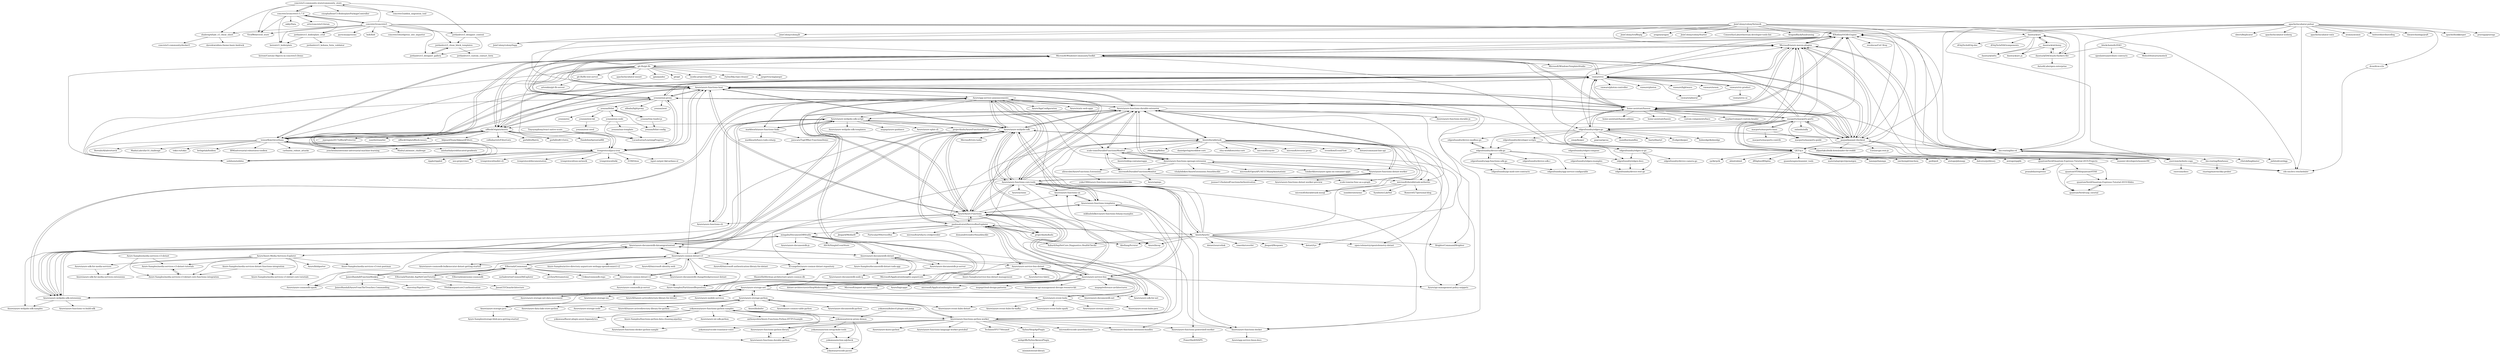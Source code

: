 digraph G {
"concrete5-community-store/community_store" -> "VividWeb/vivid_store"
"concrete5-community-store/community_store" -> "shahroq/whale_c5_cheat_sheet"
"concrete5-community-store/community_store" -> "jordanlev/c5_designer_content"
"concrete5-community-store/community_store" -> "cryophallion/C5-BoilerplatePackageController"
"concrete5-community-store/community_store" -> "concrete5/concrete5-5.7.0"
"concrete5-community-store/community_store" -> "concrete5/addon_migration_tool"
"Microsoft/WindowsCommunityToolkit" -> "vmware/vic"
"Microsoft/WindowsCommunityToolkit" -> "Azure/azure-functions-host"
"Microsoft/WindowsCommunityToolkit" -> "youzan/zan-proxy"
"Microsoft/WindowsCommunityToolkit" -> "uBlockOrigin/uAssets"
"Microsoft/WindowsCommunityToolkit" -> "Microsoft/azure-maven-plugins"
"Microsoft/WindowsCommunityToolkit" -> "home-assistant/hassos"
"Microsoft/WindowsCommunityToolkit" -> "KRodinn/OGSR-Engine"
"Microsoft/WindowsCommunityToolkit" -> "paypal/paypal-checkout"
"Microsoft/WindowsCommunityToolkit" -> "tensorflow/cleverhans"
"Microsoft/WindowsCommunityToolkit" -> "tronprotocol/java-tron"
"Microsoft/WindowsCommunityToolkit" -> "solidusio/solidus" ["e"=1]
"Microsoft/WindowsCommunityToolkit" -> "QEF/q-e"
"Microsoft/WindowsCommunityToolkit" -> "git-lfs/git-lfs"
"Microsoft/WindowsCommunityToolkit" -> "edgexfoundry/edgex-go"
"Microsoft/WindowsCommunityToolkit" -> "Microsoft/WindowsTemplateStudio" ["e"=1]
"tensorflow/cleverhans" -> "bethgelab/foolbox" ["e"=1]
"tensorflow/cleverhans" -> "IBM/adversarial-robustness-toolbox" ["e"=1]
"tensorflow/cleverhans" -> "carlini/nn_robust_attacks" ["e"=1]
"tensorflow/cleverhans" -> "uBlockOrigin/uAssets"
"tensorflow/cleverhans" -> "yenchenlin/awesome-adversarial-machine-learning" ["e"=1]
"tensorflow/cleverhans" -> "Azure/azure-functions-host"
"tensorflow/cleverhans" -> "tronprotocol/java-tron"
"tensorflow/cleverhans" -> "Microsoft/WindowsCommunityToolkit"
"tensorflow/cleverhans" -> "MadryLab/mnist_challenge" ["e"=1]
"tensorflow/cleverhans" -> "anishathalye/obfuscated-gradients" ["e"=1]
"tensorflow/cleverhans" -> "BorealisAI/advertorch" ["e"=1]
"tensorflow/cleverhans" -> "vmware/vic"
"tensorflow/cleverhans" -> "solidusio/solidus" ["e"=1]
"tensorflow/cleverhans" -> "MadryLab/cifar10_challenge" ["e"=1]
"tensorflow/cleverhans" -> "tokio-rs/tokio" ["e"=1]
"Azure/durabletask" -> "Azure/azure-functions-durable-extension"
"Azure/durabletask" -> "microsoft/durabletask-mssql"
"Azure/durabletask" -> "Azure/azure-webjobs-sdk"
"Azure/durabletask" -> "danielgerlag/workflow-core" ["e"=1]
"Azure/durabletask" -> "microsoft/durabletask-netherite"
"Azure/durabletask" -> "elsa-workflows/elsa-core" ["e"=1]
"Azure/durabletask" -> "BrighterCommand/Brighter" ["e"=1]
"Azure/durabletask" -> "microsoft/coyote" ["e"=1]
"Azure/durabletask" -> "microsoft/reverse-proxy" ["e"=1]
"Azure/durabletask" -> "eventflow/EventFlow" ["e"=1]
"Azure/durabletask" -> "dotnet/command-line-api" ["e"=1]
"Azure/durabletask" -> "scale-tone/DurableFunctionsMonitor"
"Azure/durabletask" -> "dotnet/tye" ["e"=1]
"Azure/durabletask" -> "open-telemetry/opentelemetry-dotnet" ["e"=1]
"Azure/durabletask" -> "rebus-org/Rebus" ["e"=1]
"paolosalvatori/ServiceBusExplorer" -> "Azure/azure-service-bus"
"paolosalvatori/ServiceBusExplorer" -> "Azure/azure-service-bus-dotnet"
"paolosalvatori/ServiceBusExplorer" -> "Azure/azure-sdk-for-net" ["e"=1]
"paolosalvatori/ServiceBusExplorer" -> "Azure/azure-webjobs-sdk"
"paolosalvatori/ServiceBusExplorer" -> "Azure/Azure-Functions"
"paolosalvatori/ServiceBusExplorer" -> "Azure/Azurite"
"paolosalvatori/ServiceBusExplorer" -> "projectkudu/kudu" ["e"=1]
"paolosalvatori/ServiceBusExplorer" -> "domaindrivendev/Swashbuckle" ["e"=1]
"paolosalvatori/ServiceBusExplorer" -> "jbogard/MediatR" ["e"=1]
"paolosalvatori/ServiceBusExplorer" -> "Xabaril/AspNetCore.Diagnostics.HealthChecks" ["e"=1]
"paolosalvatori/ServiceBusExplorer" -> "khellang/Scrutor" ["e"=1]
"paolosalvatori/ServiceBusExplorer" -> "Particular/NServiceBus" ["e"=1]
"paolosalvatori/ServiceBusExplorer" -> "mingaliu/DocumentDBStudio"
"paolosalvatori/ServiceBusExplorer" -> "Azure/durabletask"
"paolosalvatori/ServiceBusExplorer" -> "microsoft/artifacts-credprovider" ["e"=1]
"git-lfs/git-lfs" -> "Microsoft/WindowsCommunityToolkit"
"git-lfs/git-lfs" -> "vmware/vic"
"git-lfs/git-lfs" -> "Azure/azure-functions-host"
"git-lfs/git-lfs" -> "uBlockOrigin/uAssets"
"git-lfs/git-lfs" -> "youzan/zan-proxy"
"git-lfs/git-lfs" -> "tronprotocol/java-tron"
"git-lfs/git-lfs" -> "modin-project/modin" ["e"=1]
"git-lfs/git-lfs" -> "git-lfs/lfs-test-server"
"git-lfs/git-lfs" -> "tensorflow/cleverhans"
"git-lfs/git-lfs" -> "rtyley/bfg-repo-cleaner" ["e"=1]
"git-lfs/git-lfs" -> "jaegertracing/jaeger" ["e"=1]
"git-lfs/git-lfs" -> "solidusio/solidus" ["e"=1]
"git-lfs/git-lfs" -> "apache/incubator-mxnet" ["e"=1]
"git-lfs/git-lfs" -> "jgm/pandoc" ["e"=1]
"git-lfs/git-lfs" -> "git/git" ["e"=1]
"edgexfoundry/edgex-compose" -> "edgexfoundry/edgex-examples"
"edgexfoundry/edgex-go" -> "edgexfoundry/device-sdk-go"
"edgexfoundry/edgex-go" -> "mainflux/mainflux" ["e"=1]
"edgexfoundry/edgex-go" -> "edgexfoundry/developer-scripts"
"edgexfoundry/edgex-go" -> "Microsoft/azure-maven-plugins"
"edgexfoundry/edgex-go" -> "KRodinn/OGSR-Engine"
"edgexfoundry/edgex-go" -> "baetyl/baetyl" ["e"=1]
"edgexfoundry/edgex-go" -> "lf-edge/ekuiper" ["e"=1]
"edgexfoundry/edgex-go" -> "kubeedge/kubeedge" ["e"=1]
"edgexfoundry/edgex-go" -> "edgexfoundry/edgex-ui-go"
"edgexfoundry/edgex-go" -> "home-assistant/hassos"
"edgexfoundry/edgex-go" -> "emqx/kuiper" ["e"=1]
"edgexfoundry/edgex-go" -> "gopcua/opcua" ["e"=1]
"edgexfoundry/edgex-go" -> "edgexfoundry/device-modbus-go"
"edgexfoundry/edgex-go" -> "vmware/vic"
"edgexfoundry/edgex-go" -> "paypal/paypal-checkout"
"yokawasa/azure-functions-python-samples" -> "Azure/azure-functions-python-worker"
"yokawasa/azure-functions-python-samples" -> "Azure/azure-functions-python-library"
"yokawasa/azure-functions-python-samples" -> "anthonyeden/Azure-Functions-Python-HTTP-Example"
"yokawasa/azure-functions-python-samples" -> "yokawasa/fluent-plugin-azure-loganalytics"
"yokawasa/azure-functions-python-samples" -> "Azure/azure-functions-durable-python"
"yokawasa/azure-functions-python-samples" -> "Azure-Samples/functions-python-data-cleaning-pipeline"
"yokawasa/azure-functions-python-samples" -> "Azure/azure-functions-docker-python-sample"
"yokawasa/azure-functions-python-samples" -> "yokawasa/envoy-proxy-demos"
"yokawasa/azure-functions-python-samples" -> "yokawasa/vscode-translator-voice"
"yokawasa/azure-functions-python-samples" -> "Azure/azure-iot-sdk-python" ["e"=1]
"tronprotocol/java-tron" -> "tronprotocol/wallet-cli" ["e"=1]
"tronprotocol/java-tron" -> "uBlockOrigin/uAssets"
"tronprotocol/java-tron" -> "Azure/azure-functions-host"
"tronprotocol/java-tron" -> "tensorflow/cleverhans"
"tronprotocol/java-tron" -> "Microsoft/WindowsCommunityToolkit"
"tronprotocol/java-tron" -> "vmware/vic"
"tronprotocol/java-tron" -> "solidusio/solidus" ["e"=1]
"tronprotocol/java-tron" -> "tronprotocol/documentation" ["e"=1]
"tronprotocol/java-tron" -> "tronprotocol/sun-network" ["e"=1]
"tronprotocol/java-tron" -> "youzan/zan-proxy"
"tronprotocol/java-tron" -> "tronprotocol/wiki" ["e"=1]
"tronprotocol/java-tron" -> "EOSIO/eos" ["e"=1]
"tronprotocol/java-tron" -> "input-output-hk/cardano-sl" ["e"=1]
"tronprotocol/java-tron" -> "ripple/rippled" ["e"=1]
"tronprotocol/java-tron" -> "neo-project/neo" ["e"=1]
"uBlockOrigin/uAssets" -> "Azure/azure-functions-host"
"uBlockOrigin/uAssets" -> "Microsoft/WindowsCommunityToolkit"
"uBlockOrigin/uAssets" -> "easylist/easylist" ["e"=1]
"uBlockOrigin/uAssets" -> "uBlockOrigin/uBlock-issues" ["e"=1]
"uBlockOrigin/uAssets" -> "vmware/vic"
"uBlockOrigin/uAssets" -> "tronprotocol/java-tron"
"uBlockOrigin/uAssets" -> "tensorflow/cleverhans"
"uBlockOrigin/uAssets" -> "AdguardTeam/AdguardFilters" ["e"=1]
"uBlockOrigin/uAssets" -> "youzan/zan-proxy"
"uBlockOrigin/uAssets" -> "solidusio/solidus" ["e"=1]
"uBlockOrigin/uAssets" -> "collinbarrett/FilterLists" ["e"=1]
"uBlockOrigin/uAssets" -> "gorhill/uMatrix" ["e"=1]
"uBlockOrigin/uAssets" -> "gorhill/uBO-Extra" ["e"=1]
"uBlockOrigin/uAssets" -> "DandelionSprout/adfilt" ["e"=1]
"uBlockOrigin/uAssets" -> "jspenguin2017/uBlockProtector" ["e"=1]
"Microsoft/azure-maven-plugins" -> "KRodinn/OGSR-Engine"
"Microsoft/azure-maven-plugins" -> "paypal/paypal-checkout"
"Microsoft/azure-maven-plugins" -> "home-assistant/hassos"
"Microsoft/azure-maven-plugins" -> "Microsoft/WindowsCommunityToolkit"
"Microsoft/azure-maven-plugins" -> "vmware/vic"
"Microsoft/azure-maven-plugins" -> "bio-routing/bio-rd"
"Microsoft/azure-maven-plugins" -> "QEF/q-e"
"Azure/azure-functions-host" -> "Microsoft/WindowsCommunityToolkit"
"Azure/azure-functions-host" -> "uBlockOrigin/uAssets"
"Azure/azure-functions-host" -> "vmware/vic"
"Azure/azure-functions-host" -> "tronprotocol/java-tron"
"Azure/azure-functions-host" -> "tensorflow/cleverhans"
"Azure/azure-functions-host" -> "youzan/zan-proxy"
"Azure/azure-functions-host" -> "solidusio/solidus" ["e"=1]
"Azure/azure-functions-host" -> "Azure/azure-webjobs-sdk"
"Azure/azure-functions-host" -> "Azure/Azure-Functions"
"Azure/azure-functions-host" -> "Azure/azure-functions-core-tools"
"Azure/azure-functions-host" -> "Azure/azure-functions-durable-extension"
"Azure/azure-functions-host" -> "Microsoft/azure-maven-plugins"
"Azure/azure-functions-host" -> "home-assistant/hassos"
"Azure/azure-functions-host" -> "Azure/app-service-announcements"
"Azure/azure-functions-host" -> "KRodinn/OGSR-Engine"
"KRodinn/OGSR-Engine" -> "Microsoft/azure-maven-plugins"
"KRodinn/OGSR-Engine" -> "revolucas/CoC-Xray" ["e"=1]
"KRodinn/OGSR-Engine" -> "home-assistant/hassos"
"QEF/q-e" -> "wannier-developers/wannier90" ["e"=1]
"QEF/q-e" -> "cp2k/cp2k" ["e"=1]
"QEF/q-e" -> "abinit/abinit" ["e"=1]
"QEF/q-e" -> "dftbplus/dftbplus" ["e"=1]
"QEF/q-e" -> "KRodinn/OGSR-Engine"
"QEF/q-e" -> "quanshengwu/wannier_tools" ["e"=1]
"QEF/q-e" -> "Microsoft/azure-maven-plugins"
"QEF/q-e" -> "materialsproject/pymatgen" ["e"=1]
"QEF/q-e" -> "quantumNerd/Quantum-Espresso-Tutorial-2019-Projects"
"QEF/q-e" -> "lammps/lammps" ["e"=1]
"QEF/q-e" -> "nwchemgit/nwchem" ["e"=1]
"QEF/q-e" -> "psi4/psi4" ["e"=1]
"QEF/q-e" -> "atztogo/phonopy" ["e"=1]
"QEF/q-e" -> "dalcorso/pslibrary"
"QEF/q-e" -> "atztogo/spglib" ["e"=1]
"home-assistant/hassos" -> "KRodinn/OGSR-Engine"
"home-assistant/hassos" -> "home-assistant/hassio" ["e"=1]
"home-assistant/hassos" -> "Microsoft/azure-maven-plugins"
"home-assistant/hassos" -> "Microsoft/WindowsCommunityToolkit"
"home-assistant/hassos" -> "vmware/vic"
"home-assistant/hassos" -> "paypal/paypal-checkout"
"home-assistant/hassos" -> "youzan/zan-proxy"
"home-assistant/hassos" -> "QEF/q-e"
"home-assistant/hassos" -> "custom-components/hacs" ["e"=1]
"home-assistant/hassos" -> "maykar/compact-custom-header" ["e"=1]
"home-assistant/hassos" -> "edgexfoundry/edgex-go"
"home-assistant/hassos" -> "bio-routing/bio-rd"
"home-assistant/hassos" -> "Azure/azure-functions-host"
"home-assistant/hassos" -> "home-assistant/hassio-addons" ["e"=1]
"home-assistant/hassos" -> "macports/macports-ports"
"macports/macports-ports" -> "macports/macports-base"
"macports/macports-ports" -> "macports/macports-guide"
"macports/macports-ports" -> "Microsoft/azure-maven-plugins"
"macports/macports-ports" -> "KRodinn/OGSR-Engine"
"macports/macports-ports" -> "paypal/paypal-checkout"
"macports/macports-ports" -> "home-assistant/hassos"
"macports/macports-ports" -> "QEF/q-e"
"macports/macports-ports" -> "vmware/vic"
"macports/macports-ports" -> "Microsoft/WindowsCommunityToolkit"
"macports/macports-ports" -> "bio-routing/bio-rd"
"macports/macports-ports" -> "youzan/zan-proxy"
"macports/macports-ports" -> "edgexfoundry/edgex-go"
"macports/macports-ports" -> "aliparlakci/bulk-downloader-for-reddit" ["e"=1]
"macports/macports-ports" -> "uBlockOrigin/uAssets"
"macports/macports-ports" -> "zalando/zally" ["e"=1]
"paypal/paypal-checkout" -> "Microsoft/azure-maven-plugins"
"paypal/paypal-checkout" -> "KRodinn/OGSR-Engine"
"paypal/paypal-checkout" -> "home-assistant/hassos"
"paypal/paypal-checkout" -> "Microsoft/WindowsCommunityToolkit"
"paypal/paypal-checkout" -> "vmware/vic"
"paypal/paypal-checkout" -> "QEF/q-e"
"paypal/paypal-checkout" -> "youzan/zan-proxy"
"paypal/paypal-checkout" -> "exercism/website-copy"
"paypal/paypal-checkout" -> "bio-routing/bio-rd"
"paypal/paypal-checkout" -> "macports/macports-ports"
"paypal/paypal-checkout" -> "cds-snc/ircc-rescheduler"
"paypal/paypal-checkout" -> "edgexfoundry/edgex-go"
"paypal/paypal-checkout" -> "Azure/azure-functions-host"
"paypal/paypal-checkout" -> "aliparlakci/bulk-downloader-for-reddit" ["e"=1]
"paypal/paypal-checkout" -> "Esri/arcgis-rest-js" ["e"=1]
"vmware/vic" -> "Microsoft/WindowsCommunityToolkit"
"vmware/vic" -> "youzan/zan-proxy"
"vmware/vic" -> "KRodinn/OGSR-Engine"
"vmware/vic" -> "vmware/vic-product"
"vmware/vic" -> "Microsoft/azure-maven-plugins"
"vmware/vic" -> "Azure/azure-functions-host"
"vmware/vic" -> "vmware/admiral" ["e"=1]
"vmware/vic" -> "vmware/photon-controller" ["e"=1]
"vmware/vic" -> "home-assistant/hassos"
"vmware/vic" -> "uBlockOrigin/uAssets"
"vmware/vic" -> "vmware/photon" ["e"=1]
"vmware/vic" -> "vmware/lightwave" ["e"=1]
"vmware/vic" -> "paypal/paypal-checkout"
"vmware/vic" -> "solidusio/solidus" ["e"=1]
"vmware/vic" -> "vmware/xenon" ["e"=1]
"youzan/zan-proxy" -> "Microsoft/WindowsCommunityToolkit"
"youzan/zan-proxy" -> "vmware/vic"
"youzan/zan-proxy" -> "Azure/azure-functions-host"
"youzan/zan-proxy" -> "uBlockOrigin/uAssets"
"youzan/zan-proxy" -> "Microsoft/azure-maven-plugins"
"youzan/zan-proxy" -> "home-assistant/hassos"
"youzan/zan-proxy" -> "KRodinn/OGSR-Engine"
"youzan/zan-proxy" -> "youzan/zent" ["e"=1]
"youzan/zan-proxy" -> "paypal/paypal-checkout"
"youzan/zan-proxy" -> "tensorflow/cleverhans"
"youzan/zan-proxy" -> "tronprotocol/java-tron"
"youzan/zan-proxy" -> "youzan/felint"
"youzan/zan-proxy" -> "solidusio/solidus" ["e"=1]
"youzan/zan-proxy" -> "alibaba/lightproxy" ["e"=1]
"youzan/zan-proxy" -> "QEF/q-e"
"macports/macports-base" -> "macports/macports-ports"
"macports/macports-base" -> "macports/macports-guide"
"macports/macports-base" -> "macports/macports-contrib"
"Azure/azure-functions-durable-extension" -> "Azure/durabletask"
"Azure/azure-functions-durable-extension" -> "scale-tone/DurableFunctionsMonitor"
"Azure/azure-functions-durable-extension" -> "Azure/Azure-Functions"
"Azure/azure-functions-durable-extension" -> "Azure/azure-webjobs-sdk-extensions"
"Azure/azure-functions-durable-extension" -> "Azure/azure-webjobs-sdk"
"Azure/azure-functions-durable-extension" -> "Azure/azure-functions-host"
"Azure/azure-functions-durable-extension" -> "Azure/azure-functions-core-tools"
"Azure/azure-functions-durable-extension" -> "Azure/azure-cosmos-dotnet-v3"
"Azure/azure-functions-durable-extension" -> "microsoft/durabletask-netherite"
"Azure/azure-functions-durable-extension" -> "Azure/azure-functions-docker"
"Azure/azure-functions-durable-extension" -> "Azure/azure-functions-openapi-extension"
"Azure/azure-functions-durable-extension" -> "Azure/app-service-announcements"
"Azure/azure-functions-durable-extension" -> "Azure/azure-functions-durable-js"
"Azure/azure-functions-durable-extension" -> "Azure/azure-functions-dotnet-worker"
"Azure/azure-functions-durable-extension" -> "Azure/azure-webjobs-sdk-script"
"microsoft/DurableFunctionsMonitor" -> "scale-tone/DurableFunctionsMonitor"
"microsoft/DurableFunctionsMonitor" -> "scale-tone/az-func-as-a-graph"
"microsoft/DurableFunctionsMonitor" -> "microsoft/durabletask-netherite"
"microsoft/DurableFunctionsMonitor" -> "Azure/apiops" ["e"=1]
"Azure/azure-service-bus" -> "Azure/azure-service-bus-dotnet"
"Azure/azure-service-bus" -> "paolosalvatori/ServiceBusExplorer"
"Azure/azure-service-bus" -> "Azure/azure-event-hubs"
"Azure/azure-service-bus" -> "Azure/azure-webjobs-sdk"
"Azure/azure-service-bus" -> "mspnp/cloud-design-patterns" ["e"=1]
"Azure/azure-service-bus" -> "Azure/azure-api-management-devops-resource-kit" ["e"=1]
"Azure/azure-service-bus" -> "Azure/api-management-policy-snippets" ["e"=1]
"Azure/azure-service-bus" -> "Azure/azure-sdk-for-net" ["e"=1]
"Azure/azure-service-bus" -> "Azure/azure-storage-net"
"Azure/azure-service-bus" -> "mspnp/reference-architectures" ["e"=1]
"Azure/azure-service-bus" -> "dotnet-architecture/eShopModernizing" ["e"=1]
"Azure/azure-service-bus" -> "Microsoft/aspnet-api-versioning" ["e"=1]
"Azure/azure-service-bus" -> "Azure/logicapps" ["e"=1]
"Azure/azure-service-bus" -> "Azure/Azure-Functions"
"Azure/azure-service-bus" -> "microsoft/ApplicationInsights-dotnet" ["e"=1]
"Azure/azure-cosmos-dotnet-v3" -> "Azure/azure-cosmos-dotnet-v2"
"Azure/azure-cosmos-dotnet-v3" -> "Azure/azure-functions-durable-extension"
"Azure/azure-cosmos-dotnet-v3" -> "Azure/azure-documentdb-datamigrationtool"
"Azure/azure-cosmos-dotnet-v3" -> "IEvangelist/azure-cosmos-dotnet-repository"
"Azure/azure-cosmos-dotnet-v3" -> "Elfocrash/Cosmonaut"
"Azure/azure-cosmos-dotnet-v3" -> "Azure/azure-cosmosdb-bulkexecutor-dotnet-getting-started"
"Azure/azure-cosmos-dotnet-v3" -> "AzureAD/microsoft-authentication-library-for-dotnet" ["e"=1]
"Azure/azure-cosmos-dotnet-v3" -> "Azure-Samples/active-directory-aspnetcore-webapp-openidconnect-v2" ["e"=1]
"Azure/azure-cosmos-dotnet-v3" -> "Azure/azure-sdk-for-net" ["e"=1]
"Azure/azure-cosmos-dotnet-v3" -> "AzureAD/microsoft-identity-web" ["e"=1]
"Azure/azure-cosmos-dotnet-v3" -> "Azure/azure-functions-host"
"Azure/azure-cosmos-dotnet-v3" -> "Azure-Samples/PartitionedRepository"
"Azure/azure-cosmos-dotnet-v3" -> "Azure/Azure-Functions"
"Azure/azure-cosmos-dotnet-v3" -> "Azure/azure-cosmosdb-spark" ["e"=1]
"Azure/azure-cosmos-dotnet-v3" -> "Azure/azure-documentdb-changefeedprocessor-dotnet"
"Azure/azure-functions-python-worker" -> "Azure/azure-functions-python-library"
"Azure/azure-functions-python-worker" -> "Azure/azure-functions-durable-python"
"Azure/azure-functions-python-worker" -> "yokawasa/azure-functions-python-samples"
"Azure/azure-functions-python-worker" -> "Azure/azure-functions-powershell-worker"
"Azure/azure-functions-python-worker" -> "Azure/azure-functions-docker"
"Azure/azure-functions-python-worker" -> "TechnionYP5779/team4" ["e"=1]
"Azure/azure-functions-python-worker" -> "Azure/azure-functions-docker-python-sample"
"Azure/azure-functions-python-worker" -> "microsoft/vscode-azurefunctions"
"Azure/azure-functions-python-worker" -> "Azure/azure-kusto-python" ["e"=1]
"Azure/azure-functions-python-worker" -> "Azure/azure-storage-python"
"Azure/azure-functions-python-worker" -> "Azure/Azure-Functions"
"Azure/azure-functions-python-worker" -> "Azure/azure-functions-language-worker-protobuf"
"Azure/azure-functions-python-worker" -> "Azure/azure-functions-templates"
"Azure/azure-functions-python-worker" -> "Azure/azure-functions-extension-bundles"
"Azure/azure-functions-python-worker" -> "Sylius/ShopApiPlugin"
"daostack/arc" -> "daostack/alchemy"
"daostack/arc" -> "daostack/arc.js"
"daostack/arc" -> "daostack/infra"
"daostack/arc" -> "daostack/DAOstack-Hackers-Kit"
"daostack/arc" -> "dOrgTech/dOrg-doc"
"daostack/arc" -> "dOrgTech/DAOcomponents"
"Elfocrash/Cosmonaut" -> "JamesRandall/FunctionMonkey"
"Elfocrash/Cosmonaut" -> "Elfocrash/awesome-cosmosdb"
"Elfocrash/Cosmonaut" -> "sachabruttin/CosmosDbExplorer"
"Elfocrash/Cosmonaut" -> "Azure/azure-cosmos-dotnet-v2"
"Elfocrash/Cosmonaut" -> "yevhen/Streamstone" ["e"=1]
"Elfocrash/Cosmonaut" -> "Azure/azure-cosmos-dotnet-v3"
"Elfocrash/Cosmonaut" -> "Elfocrash/Youtube.AspNetCoreTutorial"
"Elfocrash/Cosmonaut" -> "Crokus/cosmosdb-repo"
"Elfocrash/Cosmonaut" -> "Azure/azure-documentdb-changefeedprocessor-dotnet"
"Azure/Azure-Functions" -> "Azure/azure-functions-durable-extension"
"Azure/Azure-Functions" -> "Azure/azure-functions-host"
"Azure/Azure-Functions" -> "Azure/azure-functions-core-tools"
"Azure/Azure-Functions" -> "Azure/azure-webjobs-sdk-script"
"Azure/Azure-Functions" -> "Azure/azure-webjobs-sdk"
"Azure/Azure-Functions" -> "Azure/azure-functions-templates"
"Azure/Azure-Functions" -> "Azure/azure-functions-cli"
"Azure/Azure-Functions" -> "Azure/app-service-announcements"
"Azure/Azure-Functions" -> "paolosalvatori/ServiceBusExplorer"
"Azure/Azure-Functions" -> "Azure/azure-functions-docker"
"Azure/Azure-Functions" -> "Azure/azure-functions-python-worker"
"Azure/Azure-Functions" -> "Azure/azure-webjobs-sdk-extensions"
"Azure/Azure-Functions" -> "Azure/bicep" ["e"=1]
"Azure/Azure-Functions" -> "projectkudu/kudu" ["e"=1]
"Azure/Azure-Functions" -> "Azure/azure-functions-ux"
"blockchainsllc/DAO" -> "daostack/DAOstack-Hackers-Kit"
"blockchainsllc/DAO" -> "openlawteam/tribute-contracts" ["e"=1]
"blockchainsllc/DAO" -> "MolochVentures/moloch" ["e"=1]
"youzan/tiny-loader.js" -> "youzan/felint"
"youzan/tiny-loader.js" -> "youzan/felint-config"
"Azure/Azurite" -> "paolosalvatori/ServiceBusExplorer"
"Azure/Azurite" -> "Azure/bicep" ["e"=1]
"Azure/Azurite" -> "Azure/azure-functions-core-tools"
"Azure/Azurite" -> "jbogard/Respawn" ["e"=1]
"Azure/Azurite" -> "Azure/durabletask"
"Azure/Azurite" -> "Azure/azure-functions-durable-extension"
"Azure/Azurite" -> "dotnet/sourcelink" ["e"=1]
"Azure/Azurite" -> "dotnet/tye" ["e"=1]
"Azure/Azurite" -> "Xabaril/AspNetCore.Diagnostics.HealthChecks" ["e"=1]
"Azure/Azurite" -> "tonerdo/coverlet" ["e"=1]
"Azure/Azurite" -> "BrighterCommand/Brighter" ["e"=1]
"Azure/Azurite" -> "khellang/Scrutor" ["e"=1]
"Azure/Azurite" -> "open-telemetry/opentelemetry-dotnet" ["e"=1]
"Azure/Azurite" -> "Azure/azure-functions-host"
"Azure/Azurite" -> "Azure/azure-webjobs-sdk"
"JoinColony/colonyNetwork" -> "JoinColony/colonyJS"
"JoinColony/colonyNetwork" -> "JoinColony/colonyDapp"
"JoinColony/colonyNetwork" -> "KRodinn/OGSR-Engine"
"JoinColony/colonyNetwork" -> "JoinColony/trufflepig"
"JoinColony/colonyNetwork" -> "bio-routing/bio-rd"
"JoinColony/colonyNetwork" -> "Microsoft/azure-maven-plugins"
"JoinColony/colonyNetwork" -> "exercism/website-copy"
"JoinColony/colonyNetwork" -> "daostack/arc"
"JoinColony/colonyNetwork" -> "aragon/aragon" ["e"=1]
"JoinColony/colonyNetwork" -> "cds-snc/ircc-rescheduler"
"JoinColony/colonyNetwork" -> "JoinColony/colonyStarter"
"JoinColony/colonyNetwork" -> "ConsenSysLabs/ethereum-developer-tools-list" ["e"=1]
"JoinColony/colonyNetwork" -> "AragonBlack/fundraising"
"edgexfoundry/edgex-ui-go" -> "edgexfoundry/edgex-docs"
"edgexfoundry/edgex-ui-go" -> "edgexfoundry/device-rest-go"
"edgexfoundry/edgex-ui-go" -> "edgexfoundry/device-camera-go"
"apache/incubator-pulsar" -> "apache/bookkeeper" ["e"=1]
"apache/incubator-pulsar" -> "pravega/pravega" ["e"=1]
"apache/incubator-pulsar" -> "dcos/dcos-e2e"
"apache/incubator-pulsar" -> "cds-snc/ircc-rescheduler"
"apache/incubator-pulsar" -> "uber/uReplicator" ["e"=1]
"apache/incubator-pulsar" -> "exercism/website-copy"
"apache/incubator-pulsar" -> "apache/incubator-iceberg" ["e"=1]
"apache/incubator-pulsar" -> "Microsoft/azure-maven-plugins"
"apache/incubator-pulsar" -> "KRodinn/OGSR-Engine"
"apache/incubator-pulsar" -> "bio-routing/bio-rd"
"apache/incubator-pulsar" -> "apache/incubator-ratis" ["e"=1]
"apache/incubator-pulsar" -> "atomix/atomix" ["e"=1]
"apache/incubator-pulsar" -> "twitter/distributedlog" ["e"=1]
"apache/incubator-pulsar" -> "paypal/paypal-checkout"
"apache/incubator-pulsar" -> "datatechnology/jraft" ["e"=1]
"concrete5/concrete5" -> "concrete5/concrete5-5.7.0"
"concrete5/concrete5" -> "concrete5-community-store/community_store"
"concrete5/concrete5" -> "shahroq/whale_c5_cheat_sheet"
"concrete5/concrete5" -> "jordanlev/c5_designer_content"
"concrete5/concrete5" -> "jordanlev/c5_clean_block_templates"
"concrete5/concrete5" -> "VividWeb/vivid_store"
"concrete5/concrete5" -> "pyrocms/pyrocms" ["e"=1]
"concrete5/concrete5" -> "bio-routing/bio-rd"
"concrete5/concrete5" -> "KRodinn/OGSR-Engine"
"concrete5/concrete5" -> "bolt/bolt" ["e"=1]
"concrete5/concrete5" -> "paypal/paypal-checkout"
"concrete5/concrete5" -> "concrete5/wordpress_site_importer"
"concrete5/concrete5" -> "jordanlev/c5_designer_gallery"
"concrete5/concrete5" -> "herent/c5_boilerplate"
"concrete5/concrete5" -> "jordanlev/c5_boilerplate_crud"
"exercism/website-copy" -> "Microsoft/azure-maven-plugins"
"exercism/website-copy" -> "bio-routing/bio-rd"
"exercism/website-copy" -> "cds-snc/ircc-rescheduler"
"exercism/website-copy" -> "KRodinn/OGSR-Engine"
"exercism/website-copy" -> "exercism/docs" ["e"=1]
"jordanlev/c5_clean_block_templates" -> "jordanlev/c5_designer_gallery"
"jordanlev/c5_clean_block_templates" -> "jordanlev/c5_custom_contact_form"
"markheath/azure-functions-links" -> "joescars/TugOfWar-FunctionsDemo"
"markheath/azure-functions-links" -> "Azure/azure-webjobs-sdk-script"
"markheath/azure-functions-links" -> "markheath/funcs-todo-csharp"
"edgexfoundry/developer-scripts" -> "edgexfoundry/edgex-docs"
"edgexfoundry/developer-scripts" -> "edgexfoundry/edgex-ui-go"
"edgexfoundry/developer-scripts" -> "edgexfoundry/device-sdk-go"
"edgexfoundry/device-modbus-go" -> "edgexfoundry/device-sdk-go"
"concrete5/concrete5-5.7.0" -> "concrete5-community-store/community_store"
"concrete5/concrete5-5.7.0" -> "mkly/Data"
"concrete5/concrete5-5.7.0" -> "herent/c5_boilerplate"
"concrete5/concrete5-5.7.0" -> "VividWeb/vivid_store"
"concrete5/concrete5-5.7.0" -> "jordanlev/c5_boilerplate_crud"
"concrete5/concrete5-5.7.0" -> "ortic/concrete5-forum"
"concrete5/concrete5-5.7.0" -> "concrete5/concrete5"
"youzan/felint" -> "youzan/felint-config"
"youzan/felint" -> "youzan/tiny-loader.js"
"youzan/felint" -> "youzan/zui"
"youzan/felint" -> "youzan/zent-kit"
"youzan/felint" -> "youzan/zan-node"
"Elfocrash/Youtube.AspNetCoreTutorial" -> "Elfocrash/Cosmonaut"
"Elfocrash/Youtube.AspNetCoreTutorial" -> "T0shik/aspnetcore3-authentication" ["e"=1]
"Elfocrash/Youtube.AspNetCoreTutorial" -> "JasonGT/CleanArchitecture" ["e"=1]
"quantumNerd/Quantum-Espresso-Tutorial-2019-Projects" -> "quantumVITAS/quantumVITAS"
"quantumNerd/Quantum-Espresso-Tutorial-2019-Projects" -> "quantumNerd/Quantum-Espresso-Tutorial-2019-Slides"
"quantumNerd/Quantum-Espresso-Tutorial-2019-Projects" -> "quantumNerd/vasp_tutorial"
"quantumNerd/Quantum-Espresso-Tutorial-2019-Projects" -> "pranabdas/espresso"
"ShawnShiSS/clean-architecture-azure-cosmos-db" -> "IEvangelist/azure-cosmos-dotnet-repository"
"ShawnShiSS/clean-architecture-azure-cosmos-db" -> "Azure-Samples/PartitionedRepository"
"Azure/azure-storage-net" -> "Azure/azure-webjobs-sdk"
"Azure/azure-storage-net" -> "Azure/azure-webjobs-sdk-extensions"
"Azure/azure-storage-net" -> "Azure/azure-storage-python"
"Azure/azure-storage-net" -> "Azure/azure-documentdb-net"
"Azure/azure-storage-net" -> "Azure/azure-storage-java"
"Azure/azure-storage-net" -> "Azure/azure-storage-net-data-movement"
"Azure/azure-storage-net" -> "Azure/azure-storage-ios"
"Azure/azure-storage-net" -> "AzureAD/azure-activedirectory-library-for-dotnet" ["e"=1]
"Azure/azure-storage-net" -> "Azure/azure-service-bus-dotnet"
"Azure/azure-storage-net" -> "Azure/azure-event-hubs"
"Azure/azure-storage-net" -> "Azure/azure-sdk-for-net" ["e"=1]
"Azure/azure-storage-net" -> "Azure/azure-documentdb-dotnet"
"Azure/azure-storage-net" -> "Azure/azure-mobile-services" ["e"=1]
"Azure/azure-storage-python" -> "Azure/azure-storage-java"
"Azure/azure-storage-python" -> "Azure/azure-storage-net"
"Azure/azure-storage-python" -> "Azure/blobxfer"
"Azure/azure-storage-python" -> "Azure/azure-cosmos-table-python"
"Azure/azure-storage-python" -> "Azure/azure-functions-python-worker"
"Azure/azure-storage-python" -> "Azure/azure-documentdb-python"
"Azure/azure-storage-python" -> "Azure/azure-data-lake-store-python"
"Azure/azure-storage-python" -> "Azure/azure-storage-node" ["e"=1]
"Azure/azure-storage-python" -> "AzureAD/azure-activedirectory-library-for-python" ["e"=1]
"Azure/azure-storage-python" -> "yokawasa/azure-functions-python-samples"
"Azure/azure-functions-python-library" -> "Azure/azure-functions-durable-python"
"Azure/app-service-announcements" -> "Azure/azure-functions-host"
"Azure/app-service-announcements" -> "Azure/azure-functions-durable-extension"
"Azure/app-service-announcements" -> "Azure/azure-webjobs-sdk"
"Azure/app-service-announcements" -> "Azure/Azure-Functions"
"Azure/app-service-announcements" -> "Azure/azure-webjobs-sdk-extensions"
"Azure/app-service-announcements" -> "markheath/azure-functions-links"
"Azure/app-service-announcements" -> "Azure/azure-functions-core-tools"
"Azure/app-service-announcements" -> "Azure/azure-webjobs-sdk-script"
"Azure/app-service-announcements" -> "scale-tone/DurableFunctionsMonitor"
"Azure/app-service-announcements" -> "Azure/AppConfiguration" ["e"=1]
"Azure/app-service-announcements" -> "Azure/azure-functions-cli"
"Azure/app-service-announcements" -> "Azure/azure-functions-openapi-extension"
"Azure/app-service-announcements" -> "projectkudu/kudu" ["e"=1]
"Azure/app-service-announcements" -> "Azure/azure-functions-templates"
"Azure/app-service-announcements" -> "Azure/static-web-apps" ["e"=1]
"Azure/azure-functions-dotnet-worker" -> "Azure/azure-functions-openapi-extension"
"Azure/azure-functions-dotnet-worker" -> "Azure/azure-functions-dotnet-worker-preview"
"Azure/azure-functions-dotnet-worker" -> "Azure/azure-functions-durable-extension"
"Azure/azure-functions-dotnet-worker" -> "IEvangelist/azure-cosmos-dotnet-repository"
"Azure/azure-functions-dotnet-worker" -> "Azure/azure-functions-core-tools"
"Azure/azure-functions-dotnet-worker" -> "juunas11/IsolatedFunctionsAuthentication"
"scale-tone/DurableFunctionsMonitor" -> "microsoft/DurableFunctionsMonitor"
"scale-tone/DurableFunctionsMonitor" -> "Azure/azure-functions-durable-extension"
"scale-tone/DurableFunctionsMonitor" -> "scale-tone/az-func-as-a-graph"
"scale-tone/DurableFunctionsMonitor" -> "Azure/reddog-containerapps" ["e"=1]
"scale-tone/DurableFunctionsMonitor" -> "Azure/azure-functions-openapi-extension"
"scale-tone/DurableFunctionsMonitor" -> "Azure/api-management-policy-snippets" ["e"=1]
"Azure/azure-storage-java" -> "Azure-Samples/storage-blob-java-getting-started"
"Azure/azure-storage-java" -> "Azure/azure-storage-python"
"shahroq/whale_c5_cheat_sheet" -> "concrete5-community/docker5"
"shahroq/whale_c5_cheat_sheet" -> "davedew/afixia-theme-basic-bedrock"
"edgexfoundry/edgex-examples" -> "edgexfoundry/device-rest-go"
"git-lfs/lfs-test-server" -> "artemkin/git-lfs-server"
"microsoft/durabletask-netherite" -> "numbleroot/nemo" ["e"=1]
"microsoft/durabletask-netherite" -> "SymbioticLab/Sol" ["e"=1]
"microsoft/durabletask-netherite" -> "microsoft/durabletask-mssql"
"microsoft/durabletask-netherite" -> "Romero027/personal-blog" ["e"=1]
"JamesRandall/FunctionMonkey" -> "Elfocrash/Cosmonaut"
"JamesRandall/FunctionMonkey" -> "JamesRandall/AzureFromTheTrenches.Commanding"
"JamesRandall/FunctionMonkey" -> "onovotny/SignService"
"Azure/azure-functions-templates" -> "Azure/azure-functions-ux"
"Azure/azure-functions-templates" -> "Azure/azure-functions-core-tools"
"Azure/azure-functions-templates" -> "Azure/azure-functions-extension-bundles"
"Azure/azure-functions-templates" -> "Azure/Azure-Functions"
"Azure/azure-functions-templates" -> "mikhailshilkov/azure-functions-fsharp-examples"
"Azure/azure-functions-templates" -> "Azure/azure-functions-docker"
"daostack/DAOstack-Hackers-Kit" -> "daostack/alchemy"
"daostack/DAOstack-Hackers-Kit" -> "daostack/arc"
"daostack/DAOstack-Hackers-Kit" -> "AutarkLabs/open-enterprise"
"Azure/azure-functions-powershell-worker" -> "PowerShell/SHiPS" ["e"=1]
"Azure-Samples/media-services-v3-dotnet" -> "Azure-Samples/media-services-v3-dotnet-tutorials"
"Azure-Samples/media-services-v3-dotnet" -> "Azure-Samples/media-services-v3-dotnet-core-functions-integration"
"jordanlev/c5_designer_gallery" -> "jordanlev/c5_clean_block_templates"
"Azure/azure-functions-core-tools" -> "Azure/Azure-Functions"
"Azure/azure-functions-core-tools" -> "Azure/azure-functions-host"
"Azure/azure-functions-core-tools" -> "Azure/azure-functions-durable-extension"
"Azure/azure-functions-core-tools" -> "Azure/azure-webjobs-sdk"
"Azure/azure-functions-core-tools" -> "Azure/azure-functions-templates"
"Azure/azure-functions-core-tools" -> "Azure/azure-functions-docker"
"Azure/azure-functions-core-tools" -> "Azure/azure-functions-dotnet-worker"
"Azure/azure-functions-core-tools" -> "Azure/Azurite"
"Azure/azure-functions-core-tools" -> "Azure/app-service-announcements"
"Azure/azure-functions-core-tools" -> "Azure/azure-functions-powershell-worker"
"Azure/azure-functions-core-tools" -> "Azure/azure-webjobs-sdk-extensions"
"Azure/azure-functions-core-tools" -> "Azure/bicep" ["e"=1]
"Azure/azure-functions-core-tools" -> "Azure/durabletask"
"Azure/azure-functions-core-tools" -> "Azure/azure-functions-ux"
"Azure/azure-functions-core-tools" -> "Azure/actions" ["e"=1]
"aliencube/AzureFunctions.Extensions" -> "yuka1984/azure-functions-extensions-swashbuckle"
"Azure/azure-documentdb-datamigrationtool" -> "mingaliu/DocumentDBStudio"
"Azure/azure-documentdb-datamigrationtool" -> "Azure/azure-webjobs-sdk-extensions"
"Azure/azure-documentdb-datamigrationtool" -> "Azure/Azure-Media-Services-Explorer"
"Azure/azure-documentdb-datamigrationtool" -> "Azure/azure-webjobs-sdk"
"Azure/azure-documentdb-datamigrationtool" -> "Azure/azure-cosmos-dotnet-v3"
"Azure/azure-documentdb-datamigrationtool" -> "Azure/azure-documentdb-dotnet"
"Azure/azure-documentdb-datamigrationtool" -> "Azure/azure-cosmosdb-bulkexecutor-dotnet-getting-started"
"Azure/azure-documentdb-datamigrationtool" -> "Azure/azure-cosmosdb-spark" ["e"=1]
"Azure/azure-storage-net-data-movement" -> "Azure/azure-storage-net"
"quantumNerd/Quantum-Espresso-Tutorial-2019-Slides" -> "quantumNerd/vasp_tutorial"
"Azure/azure-webjobs-sdk" -> "Azure/azure-webjobs-sdk-extensions"
"Azure/azure-webjobs-sdk" -> "Azure/azure-webjobs-sdk-script"
"Azure/azure-webjobs-sdk" -> "Azure/azure-functions-host"
"Azure/azure-webjobs-sdk" -> "Azure/azure-storage-net"
"Azure/azure-webjobs-sdk" -> "Azure/azure-functions-durable-extension"
"Azure/azure-webjobs-sdk" -> "Azure/Azure-Functions"
"Azure/azure-webjobs-sdk" -> "Azure/azure-webjobs-sdk-samples"
"Azure/azure-webjobs-sdk" -> "Azure/azure-functions-core-tools"
"Azure/azure-webjobs-sdk" -> "projectkudu/kudu" ["e"=1]
"Azure/azure-webjobs-sdk" -> "Azure/durabletask"
"Azure/azure-webjobs-sdk" -> "Azure/azure-documentdb-datamigrationtool"
"Azure/azure-webjobs-sdk" -> "Azure/app-service-announcements"
"Azure/azure-webjobs-sdk" -> "paolosalvatori/ServiceBusExplorer"
"Azure/azure-webjobs-sdk" -> "Azure/azure-service-bus"
"Azure/azure-webjobs-sdk" -> "Microsoft/vsts-tasks" ["e"=1]
"daostack/alchemy" -> "daostack/DAOstack-Hackers-Kit"
"daostack/alchemy" -> "daostack/arc"
"daostack/alchemy" -> "daostack/arc.js"
"daostack/alchemy" -> "daostack/infra"
"jordanlev/c5_boilerplate_crud" -> "herent/c5_boilerplate"
"jordanlev/c5_boilerplate_crud" -> "jordanlev/c5_kohana_form_validator"
"Azure/azure-service-bus-dotnet" -> "Azure/azure-service-bus"
"Azure/azure-service-bus-dotnet" -> "Microsoft/ApplicationInsights-aspnetcore" ["e"=1]
"Azure/azure-service-bus-dotnet" -> "Azure/service-fabric" ["e"=1]
"Azure/azure-service-bus-dotnet" -> "Azure/azure-event-hubs-dotnet"
"Azure/azure-service-bus-dotnet" -> "Azure-Samples/service-bus-dotnet-management"
"Azure/azure-service-bus-dotnet" -> "paolosalvatori/ServiceBusExplorer"
"IEvangelist/azure-cosmos-dotnet-repository" -> "ShawnShiSS/clean-architecture-azure-cosmos-db"
"Azure/azure-functions-docker" -> "Azure/app-service-linux-docs"
"Azure/azure-cosmos-dotnet-v2" -> "Azure/azure-cosmos-dotnet-v3"
"Azure/azure-cosmos-dotnet-v2" -> "Azure-Samples/PartitionedRepository"
"Azure/azure-cosmos-dotnet-v2" -> "Azure/azure-cosmosdb-spark" ["e"=1]
"Azure/azure-cosmos-dotnet-v2" -> "Azure/azure-cosmosdb-js-server"
"Azure/azure-webjobs-sdk-extensions" -> "Azure/azure-webjobs-sdk"
"Azure/azure-webjobs-sdk-extensions" -> "Azure/azure-functions-durable-extension"
"Azure/azure-webjobs-sdk-extensions" -> "Azure/azure-webjobs-sdk-samples"
"Azure/azure-webjobs-sdk-extensions" -> "Azure/azure-webjobs-sdk-script"
"Azure/azure-webjobs-sdk-extensions" -> "Azure/azure-documentdb-datamigrationtool"
"Azure/azure-webjobs-sdk-extensions" -> "Azure/azure-storage-net"
"Azure/azure-webjobs-sdk-extensions" -> "Azure/azure-functions-ux"
"Azure/azure-webjobs-sdk-extensions" -> "Azure/azure-functions-vs-build-sdk"
"Azure/azure-webjobs-sdk-extensions" -> "Azure/app-service-announcements"
"Azure/azure-functions-openapi-extension" -> "Azure/azure-functions-dotnet-worker"
"Azure/azure-functions-openapi-extension" -> "scale-tone/DurableFunctionsMonitor"
"Azure/azure-functions-openapi-extension" -> "Azure/api-management-policy-snippets" ["e"=1]
"Azure/azure-functions-openapi-extension" -> "aliencube/AzureFunctions.Extensions"
"Azure/azure-functions-openapi-extension" -> "Azure/azure-functions-durable-extension"
"Azure/azure-functions-openapi-extension" -> "tomkerkhove/azure-apim-on-container-apps" ["e"=1]
"Azure/azure-functions-openapi-extension" -> "vitalybibikov/AzureExtensions.Swashbuckle"
"Azure/azure-functions-openapi-extension" -> "microsoft/OpenAPI.NET.CSharpAnnotations" ["e"=1]
"Azure/azure-functions-openapi-extension" -> "microsoft/DurableFunctionsMonitor"
"JoinColony/colonyJS" -> "JoinColony/colonyDapp"
"Azure/Azure-Media-Services-Explorer" -> "Azure/azure-sdk-for-media-services"
"Azure/Azure-Media-Services-Explorer" -> "Azure-Samples/media-services-dotnet-functions-integration"
"Azure/Azure-Media-Services-Explorer" -> "Azure-Samples/media-services-v3-dotnet-core-functions-integration"
"Azure/Azure-Media-Services-Explorer" -> "Azure-Samples/media-services-v3-rest-postman"
"Azure/Azure-Media-Services-Explorer" -> "Azure-Samples/media-services-v3-dotnet-core-tutorials"
"Azure/Azure-Media-Services-Explorer" -> "Azure/azure-sdk-for-media-services-extensions"
"Azure/Azure-Media-Services-Explorer" -> "Azure-Samples/media-services-v3-dotnet-tutorials"
"Azure/Azure-Media-Services-Explorer" -> "Azure/blobporter"
"Azure/Azure-Media-Services-Explorer" -> "Azure/azure-documentdb-datamigrationtool"
"Azure/azure-functions-durable-python" -> "Azure/azure-functions-python-library"
"mingaliu/DocumentDBStudio" -> "Azure/azure-documentdb-dotnet"
"mingaliu/DocumentDBStudio" -> "Azure/azure-documentdb-datamigrationtool"
"mingaliu/DocumentDBStudio" -> "Azure/azure-documentdb-js" ["e"=1]
"mingaliu/DocumentDBStudio" -> "Azure/azure-documentdb-js-server"
"mingaliu/DocumentDBStudio" -> "Azure/azure-documentdb-net"
"mingaliu/DocumentDBStudio" -> "ASOS/SimpleEventStore"
"Azure/azure-functions-ux" -> "Azure/azure-functions-templates"
"jordanlev/c5_designer_content" -> "jordanlev/c5_clean_block_templates"
"jordanlev/c5_designer_content" -> "jordanlev/c5_designer_gallery"
"Azure-Samples/media-services-v3-dotnet-core-functions-integration" -> "Azure-Samples/media-services-v3-dotnet-tutorials"
"dcos/dcos-e2e" -> "cds-snc/ircc-rescheduler"
"vmware/vic-product" -> "vmware/admiral" ["e"=1]
"vmware/vic-product" -> "vmware/vic"
"vmware/vic-product" -> "vmware/vic-ui"
"Azure-Samples/media-services-v3-dotnet-tutorials" -> "Azure-Samples/media-services-v3-dotnet-core-functions-integration"
"edgexfoundry/app-functions-sdk-go" -> "edgexfoundry/app-service-configurable"
"edgexfoundry/app-functions-sdk-go" -> "edgexfoundry/go-mod-core-contracts"
"edgexfoundry/app-functions-sdk-go" -> "edgexfoundry/device-sdk-go"
"Azure/azure-functions-cli" -> "Azure/azure-webjobs-sdk-script"
"Azure/azure-webjobs-sdk-script" -> "Azure/azure-functions-cli"
"Azure/azure-webjobs-sdk-script" -> "projectkudu/AzureFunctionsPortal"
"Azure/azure-webjobs-sdk-script" -> "Azure/azure-webjobs-sdk"
"Azure/azure-webjobs-sdk-script" -> "Azure/azure-webjobs-sdk-templates"
"Azure/azure-webjobs-sdk-script" -> "Azure/azure-webjobs-sdk-extensions"
"Azure/azure-webjobs-sdk-script" -> "Azure/Azure-Functions"
"Azure/azure-webjobs-sdk-script" -> "markheath/azure-functions-links"
"Azure/azure-webjobs-sdk-script" -> "mspnp/azure-guidance" ["e"=1]
"Azure/azure-webjobs-sdk-script" -> "Azure/azure-xplat-cli" ["e"=1]
"Azure/azure-webjobs-sdk-script" -> "Azure/azure-functions-durable-extension"
"webgriffe/SyliusAkeneoPlugin" -> "minimit/xtend-library"
"Azure/azure-event-hubs" -> "Azure/azure-event-hubs-dotnet"
"Azure/azure-event-hubs" -> "Azure/azure-event-hubs-spark" ["e"=1]
"Azure/azure-event-hubs" -> "Azure/azure-stream-analytics" ["e"=1]
"Azure/azure-event-hubs" -> "Azure/azure-event-hubs-java"
"Azure/azure-event-hubs" -> "Azure/azure-event-hubs-for-kafka" ["e"=1]
"Azure/azure-event-hubs" -> "Azure/azure-service-bus"
"quantumVITAS/quantumVITAS" -> "quantumNerd/Quantum-Espresso-Tutorial-2019-Slides"
"quantumVITAS/quantumVITAS" -> "quantumNerd/vasp_tutorial"
"bio-routing/bio-rd" -> "KRodinn/OGSR-Engine"
"bio-routing/bio-rd" -> "Microsoft/azure-maven-plugins"
"bio-routing/bio-rd" -> "bio-routing/flowhouse"
"bio-routing/bio-rd" -> "exercism/website-copy"
"bio-routing/bio-rd" -> "rtbrick/bngblaster" ["e"=1]
"bio-routing/bio-rd" -> "jwhited/corebgp" ["e"=1]
"edgexfoundry/device-sdk-go" -> "edgexfoundry/app-functions-sdk-go"
"edgexfoundry/device-sdk-go" -> "edgexfoundry/device-modbus-go"
"edgexfoundry/device-sdk-go" -> "edgexfoundry/go-mod-core-contracts"
"edgexfoundry/device-sdk-go" -> "edgexfoundry/app-service-configurable"
"edgexfoundry/device-sdk-go" -> "edgexfoundry/edgex-docs"
"edgexfoundry/device-sdk-go" -> "edgexfoundry/device-sdk-c"
"Azure/azure-documentdb-dotnet" -> "mingaliu/DocumentDBStudio"
"Azure/azure-documentdb-dotnet" -> "Azure/azure-documentdb-js-server"
"Azure/azure-documentdb-dotnet" -> "Azure/azure-service-bus-dotnet"
"Azure/azure-documentdb-dotnet" -> "Azure/azure-documentdb-datamigrationtool"
"Azure/azure-documentdb-dotnet" -> "Azure-Samples/documentdb-dotnet-todo-app"
"Azure/azure-documentdb-dotnet" -> "Microsoft/ApplicationInsights-aspnetcore" ["e"=1]
"herent/c5_boilerplate" -> "herent/Custom-Objects-in-concrete5-Demo"
"Azure-Samples/media-services-dotnet-functions-integration" -> "Azure-Samples/media-services-v3-dotnet-core-functions-integration"
"Azure-Samples/media-services-dotnet-functions-integration" -> "Azure-Samples/media-services-v3-dotnet-core-tutorials"
"bio-routing/flowhouse" -> "exaring/matroschka-prober" ["e"=1]
"Azure/azure-documentdb-js-server" -> "Azure/azure-documentdb-node-q" ["e"=1]
"quantumNerd/vasp_tutorial" -> "quantumNerd/Quantum-Espresso-Tutorial-2019-Slides"
"Azure/azure-sdk-for-media-services" -> "Azure/azure-sdk-for-media-services-extensions"
"Sylius/ShopApiPlugin" -> "webgriffe/SyliusAkeneoPlugin"
"yokawasa/action-sqlcheck" -> "yokawasa/vscode-jaconv"
"edgexfoundry/edgex-docs" -> "edgexfoundry/device-rest-go"
"yokawasa/action-setup-kube-tools" -> "yokawasa/action-sqlcheck"
"yokawasa/action-setup-kube-tools" -> "yokawasa/vscode-jaconv"
"yokawasa/kubectl-plugin-ssh-jump" -> "yokawasa/envoy-proxy-demos"
"youzan/zent-kit" -> "youzan/zent-seed"
"youzan/zan-node" -> "youzan/zan-template"
"youzan/zan-node" -> "LucasIcarus/LearningProgress"
"youzan/zan-template" -> "LucasIcarus/LearningProgress"
"yokawasa/envoy-proxy-demos" -> "yokawasa/vscode-translator-voice"
"yokawasa/envoy-proxy-demos" -> "yokawasa/vscode-jaconv"
"yokawasa/envoy-proxy-demos" -> "yokawasa/action-sqlcheck"
"yokawasa/envoy-proxy-demos" -> "yokawasa/action-setup-kube-tools"
"Tinysymphony/react-native-score" -> "LucasIcarus/LearningProgress"
"concrete5-community-store/community_store" ["l"="22.627,14.154"]
"VividWeb/vivid_store" ["l"="22.633,14.175"]
"shahroq/whale_c5_cheat_sheet" ["l"="22.607,14.166"]
"jordanlev/c5_designer_content" ["l"="22.655,14.174"]
"cryophallion/C5-BoilerplatePackageController" ["l"="22.607,14.13"]
"concrete5/concrete5-5.7.0" ["l"="22.645,14.158"]
"concrete5/addon_migration_tool" ["l"="22.621,14.126"]
"Microsoft/WindowsCommunityToolkit" ["l"="22.64,14.369"]
"vmware/vic" ["l"="22.659,14.367"]
"Azure/azure-functions-host" ["l"="22.645,14.455"]
"youzan/zan-proxy" ["l"="22.68,14.372"]
"uBlockOrigin/uAssets" ["l"="22.648,14.397"]
"Microsoft/azure-maven-plugins" ["l"="22.672,14.333"]
"home-assistant/hassos" ["l"="22.648,14.345"]
"KRodinn/OGSR-Engine" ["l"="22.671,14.318"]
"paypal/paypal-checkout" ["l"="22.659,14.325"]
"tensorflow/cleverhans" ["l"="22.623,14.423"]
"tronprotocol/java-tron" ["l"="22.676,14.419"]
"solidusio/solidus" ["l"="8.654,-30.842"]
"QEF/q-e" ["l"="22.699,14.334"]
"git-lfs/git-lfs" ["l"="22.596,14.385"]
"edgexfoundry/edgex-go" ["l"="22.605,14.314"]
"Microsoft/WindowsTemplateStudio" ["l"="21.593,15.344"]
"bethgelab/foolbox" ["l"="21.489,14.07"]
"IBM/adversarial-robustness-toolbox" ["l"="21.519,14.056"]
"carlini/nn_robust_attacks" ["l"="21.512,14.035"]
"yenchenlin/awesome-adversarial-machine-learning" ["l"="21.538,14.09"]
"MadryLab/mnist_challenge" ["l"="21.495,14.04"]
"anishathalye/obfuscated-gradients" ["l"="21.519,14.02"]
"BorealisAI/advertorch" ["l"="21.477,14.053"]
"MadryLab/cifar10_challenge" ["l"="21.477,14.035"]
"tokio-rs/tokio" ["l"="-9.073,4.747"]
"Azure/durabletask" ["l"="22.601,14.582"]
"Azure/azure-functions-durable-extension" ["l"="22.609,14.557"]
"microsoft/durabletask-mssql" ["l"="22.549,14.599"]
"Azure/azure-webjobs-sdk" ["l"="22.639,14.575"]
"danielgerlag/workflow-core" ["l"="25.63,17.768"]
"microsoft/durabletask-netherite" ["l"="22.558,14.581"]
"elsa-workflows/elsa-core" ["l"="25.599,17.76"]
"BrighterCommand/Brighter" ["l"="25.524,17.765"]
"microsoft/coyote" ["l"="25.316,17.872"]
"microsoft/reverse-proxy" ["l"="25.462,17.838"]
"eventflow/EventFlow" ["l"="25.61,17.691"]
"dotnet/command-line-api" ["l"="25.359,17.885"]
"scale-tone/DurableFunctionsMonitor" ["l"="22.566,14.561"]
"dotnet/tye" ["l"="25.431,17.802"]
"open-telemetry/opentelemetry-dotnet" ["l"="25.397,17.863"]
"rebus-org/Rebus" ["l"="25.635,17.828"]
"paolosalvatori/ServiceBusExplorer" ["l"="22.659,14.606"]
"Azure/azure-service-bus" ["l"="22.681,14.625"]
"Azure/azure-service-bus-dotnet" ["l"="22.663,14.653"]
"Azure/azure-sdk-for-net" ["l"="-12.783,-44.77"]
"Azure/Azure-Functions" ["l"="22.66,14.561"]
"Azure/Azurite" ["l"="22.672,14.533"]
"projectkudu/kudu" ["l"="25.771,18.202"]
"domaindrivendev/Swashbuckle" ["l"="25.753,18.009"]
"jbogard/MediatR" ["l"="25.523,17.855"]
"Xabaril/AspNetCore.Diagnostics.HealthChecks" ["l"="25.544,17.807"]
"khellang/Scrutor" ["l"="25.472,17.776"]
"Particular/NServiceBus" ["l"="25.729,17.993"]
"mingaliu/DocumentDBStudio" ["l"="22.613,14.678"]
"microsoft/artifacts-credprovider" ["l"="-12.899,-44.724"]
"modin-project/modin" ["l"="25.404,33.956"]
"git-lfs/lfs-test-server" ["l"="22.724,14.412"]
"rtyley/bfg-repo-cleaner" ["l"="-11.352,-18.227"]
"jaegertracing/jaeger" ["l"="-10.596,-0.369"]
"apache/incubator-mxnet" ["l"="34.07,35.299"]
"jgm/pandoc" ["l"="-11.272,-18.038"]
"git/git" ["l"="-12.186,22.743"]
"edgexfoundry/edgex-compose" ["l"="22.458,14.198"]
"edgexfoundry/edgex-examples" ["l"="22.479,14.216"]
"edgexfoundry/device-sdk-go" ["l"="22.529,14.292"]
"mainflux/mainflux" ["l"="-33.784,39.753"]
"edgexfoundry/developer-scripts" ["l"="22.553,14.28"]
"baetyl/baetyl" ["l"="-9.558,2.566"]
"lf-edge/ekuiper" ["l"="-34.048,39.787"]
"kubeedge/kubeedge" ["l"="-9.487,2.597"]
"edgexfoundry/edgex-ui-go" ["l"="22.546,14.259"]
"emqx/kuiper" ["l"="-34.113,39.767"]
"gopcua/opcua" ["l"="-31.052,39.851"]
"edgexfoundry/device-modbus-go" ["l"="22.552,14.305"]
"yokawasa/azure-functions-python-samples" ["l"="22.818,14.634"]
"Azure/azure-functions-python-worker" ["l"="22.759,14.597"]
"Azure/azure-functions-python-library" ["l"="22.796,14.612"]
"anthonyeden/Azure-Functions-Python-HTTP-Example" ["l"="22.853,14.625"]
"yokawasa/fluent-plugin-azure-loganalytics" ["l"="22.85,14.657"]
"Azure/azure-functions-durable-python" ["l"="22.811,14.605"]
"Azure-Samples/functions-python-data-cleaning-pipeline" ["l"="22.831,14.658"]
"Azure/azure-functions-docker-python-sample" ["l"="22.788,14.626"]
"yokawasa/envoy-proxy-demos" ["l"="22.885,14.656"]
"yokawasa/vscode-translator-voice" ["l"="22.858,14.643"]
"Azure/azure-iot-sdk-python" ["l"="-13.448,-44.227"]
"tronprotocol/wallet-cli" ["l"="46.997,-26.555"]
"tronprotocol/documentation" ["l"="47.013,-26.553"]
"tronprotocol/sun-network" ["l"="47.033,-26.567"]
"tronprotocol/wiki" ["l"="46.933,-26.551"]
"EOSIO/eos" ["l"="47.096,-24.905"]
"input-output-hk/cardano-sl" ["l"="45.971,-27.996"]
"ripple/rippled" ["l"="45.947,-27.949"]
"neo-project/neo" ["l"="46.001,-28.04"]
"easylist/easylist" ["l"="-37.881,-19.202"]
"uBlockOrigin/uBlock-issues" ["l"="-27.91,-19.302"]
"AdguardTeam/AdguardFilters" ["l"="-37.915,-19.169"]
"collinbarrett/FilterLists" ["l"="-37.902,-19.248"]
"gorhill/uMatrix" ["l"="-27.934,-19.347"]
"gorhill/uBO-Extra" ["l"="-27.93,-19.306"]
"DandelionSprout/adfilt" ["l"="-37.912,-19.225"]
"jspenguin2017/uBlockProtector" ["l"="-27.973,-19.323"]
"bio-routing/bio-rd" ["l"="22.669,14.287"]
"Azure/azure-functions-core-tools" ["l"="22.647,14.54"]
"Azure/app-service-announcements" ["l"="22.625,14.537"]
"revolucas/CoC-Xray" ["l"="-14.247,26.323"]
"wannier-developers/wannier90" ["l"="16.799,37.603"]
"cp2k/cp2k" ["l"="17.049,37.596"]
"abinit/abinit" ["l"="16.887,37.597"]
"dftbplus/dftbplus" ["l"="17.028,37.586"]
"quanshengwu/wannier_tools" ["l"="16.778,37.618"]
"materialsproject/pymatgen" ["l"="16.933,37.651"]
"quantumNerd/Quantum-Espresso-Tutorial-2019-Projects" ["l"="22.79,14.349"]
"lammps/lammps" ["l"="17.065,37.608"]
"nwchemgit/nwchem" ["l"="17.059,37.566"]
"psi4/psi4" ["l"="17.108,37.597"]
"atztogo/phonopy" ["l"="16.849,37.592"]
"dalcorso/pslibrary" ["l"="22.742,14.324"]
"atztogo/spglib" ["l"="16.87,37.579"]
"home-assistant/hassio" ["l"="-39.319,40.062"]
"custom-components/hacs" ["l"="-39.258,40.079"]
"maykar/compact-custom-header" ["l"="-39.244,40.056"]
"home-assistant/hassio-addons" ["l"="-39.27,40.063"]
"macports/macports-ports" ["l"="22.641,14.31"]
"macports/macports-base" ["l"="22.605,14.258"]
"macports/macports-guide" ["l"="22.629,14.27"]
"aliparlakci/bulk-downloader-for-reddit" ["l"="-31.747,-20.835"]
"zalando/zally" ["l"="-24.93,23.083"]
"exercism/website-copy" ["l"="22.689,14.284"]
"cds-snc/ircc-rescheduler" ["l"="22.707,14.279"]
"Esri/arcgis-rest-js" ["l"="19.748,25.515"]
"vmware/vic-product" ["l"="22.718,14.367"]
"vmware/admiral" ["l"="22.991,15.271"]
"vmware/photon-controller" ["l"="22.967,15.264"]
"vmware/photon" ["l"="22.957,15.195"]
"vmware/lightwave" ["l"="22.973,15.236"]
"vmware/xenon" ["l"="22.985,15.253"]
"youzan/zent" ["l"="14.32,-8.415"]
"youzan/felint" ["l"="22.802,14.312"]
"alibaba/lightproxy" ["l"="13.978,-8.215"]
"macports/macports-contrib" ["l"="22.585,14.232"]
"Azure/azure-webjobs-sdk-extensions" ["l"="22.629,14.594"]
"Azure/azure-cosmos-dotnet-v3" ["l"="22.565,14.623"]
"Azure/azure-functions-docker" ["l"="22.699,14.577"]
"Azure/azure-functions-openapi-extension" ["l"="22.553,14.543"]
"Azure/azure-functions-durable-js" ["l"="22.574,14.594"]
"Azure/azure-functions-dotnet-worker" ["l"="22.576,14.54"]
"Azure/azure-webjobs-sdk-script" ["l"="22.607,14.537"]
"microsoft/DurableFunctionsMonitor" ["l"="22.536,14.564"]
"scale-tone/az-func-as-a-graph" ["l"="22.518,14.56"]
"Azure/apiops" ["l"="-12.517,-44.602"]
"Azure/azure-event-hubs" ["l"="22.708,14.669"]
"mspnp/cloud-design-patterns" ["l"="-12.576,-44.69"]
"Azure/azure-api-management-devops-resource-kit" ["l"="-12.59,-44.63"]
"Azure/api-management-policy-snippets" ["l"="-12.569,-44.607"]
"Azure/azure-storage-net" ["l"="22.688,14.652"]
"mspnp/reference-architectures" ["l"="-12.632,-44.652"]
"dotnet-architecture/eShopModernizing" ["l"="24.472,19.211"]
"Microsoft/aspnet-api-versioning" ["l"="25.697,17.914"]
"Azure/logicapps" ["l"="-12.609,-44.628"]
"microsoft/ApplicationInsights-dotnet" ["l"="-17.8,-22.521"]
"Azure/azure-cosmos-dotnet-v2" ["l"="22.529,14.657"]
"Azure/azure-documentdb-datamigrationtool" ["l"="22.59,14.647"]
"IEvangelist/azure-cosmos-dotnet-repository" ["l"="22.512,14.595"]
"Elfocrash/Cosmonaut" ["l"="22.54,14.709"]
"Azure/azure-cosmosdb-bulkexecutor-dotnet-getting-started" ["l"="22.564,14.656"]
"AzureAD/microsoft-authentication-library-for-dotnet" ["l"="-17.632,-22.169"]
"Azure-Samples/active-directory-aspnetcore-webapp-openidconnect-v2" ["l"="-17.685,-22.173"]
"AzureAD/microsoft-identity-web" ["l"="-17.659,-22.163"]
"Azure-Samples/PartitionedRepository" ["l"="22.513,14.631"]
"Azure/azure-cosmosdb-spark" ["l"="10.887,24.294"]
"Azure/azure-documentdb-changefeedprocessor-dotnet" ["l"="22.55,14.675"]
"Azure/azure-functions-powershell-worker" ["l"="22.73,14.556"]
"TechnionYP5779/team4" ["l"="24.11,-0.282"]
"microsoft/vscode-azurefunctions" ["l"="22.796,14.566"]
"Azure/azure-kusto-python" ["l"="-12.913,-45.096"]
"Azure/azure-storage-python" ["l"="22.763,14.656"]
"Azure/azure-functions-language-worker-protobuf" ["l"="22.784,14.588"]
"Azure/azure-functions-templates" ["l"="22.697,14.555"]
"Azure/azure-functions-extension-bundles" ["l"="22.742,14.574"]
"Sylius/ShopApiPlugin" ["l"="22.823,14.579"]
"daostack/arc" ["l"="22.796,14.154"]
"daostack/alchemy" ["l"="22.813,14.135"]
"daostack/arc.js" ["l"="22.823,14.152"]
"daostack/infra" ["l"="22.792,14.13"]
"daostack/DAOstack-Hackers-Kit" ["l"="22.823,14.117"]
"dOrgTech/dOrg-doc" ["l"="22.78,14.144"]
"dOrgTech/DAOcomponents" ["l"="22.814,14.168"]
"JamesRandall/FunctionMonkey" ["l"="22.525,14.767"]
"Elfocrash/awesome-cosmosdb" ["l"="22.561,14.731"]
"sachabruttin/CosmosDbExplorer" ["l"="22.556,14.753"]
"yevhen/Streamstone" ["l"="25.106,16.293"]
"Elfocrash/Youtube.AspNetCoreTutorial" ["l"="22.513,14.736"]
"Crokus/cosmosdb-repo" ["l"="22.54,14.736"]
"Azure/azure-functions-cli" ["l"="22.628,14.513"]
"Azure/bicep" ["l"="-12.744,-44.652"]
"Azure/azure-functions-ux" ["l"="22.679,14.574"]
"blockchainsllc/DAO" ["l"="22.859,14.082"]
"openlawteam/tribute-contracts" ["l"="46.898,-25.067"]
"MolochVentures/moloch" ["l"="46.663,-24.966"]
"youzan/tiny-loader.js" ["l"="22.827,14.288"]
"youzan/felint-config" ["l"="22.823,14.305"]
"jbogard/Respawn" ["l"="25.4,17.718"]
"dotnet/sourcelink" ["l"="25.348,17.977"]
"tonerdo/coverlet" ["l"="25.419,17.959"]
"JoinColony/colonyNetwork" ["l"="22.723,14.248"]
"JoinColony/colonyJS" ["l"="22.74,14.206"]
"JoinColony/colonyDapp" ["l"="22.723,14.214"]
"JoinColony/trufflepig" ["l"="22.744,14.227"]
"aragon/aragon" ["l"="24.896,-24.144"]
"JoinColony/colonyStarter" ["l"="22.759,14.246"]
"ConsenSysLabs/ethereum-developer-tools-list" ["l"="46.637,-24.795"]
"AragonBlack/fundraising" ["l"="22.764,14.223"]
"edgexfoundry/edgex-docs" ["l"="22.525,14.263"]
"edgexfoundry/device-rest-go" ["l"="22.512,14.241"]
"edgexfoundry/device-camera-go" ["l"="22.53,14.233"]
"apache/incubator-pulsar" ["l"="22.708,14.298"]
"apache/bookkeeper" ["l"="9.456,21.502"]
"pravega/pravega" ["l"="11.501,23.789"]
"dcos/dcos-e2e" ["l"="22.735,14.279"]
"uber/uReplicator" ["l"="10.271,22.453"]
"apache/incubator-iceberg" ["l"="11.444,23.891"]
"apache/incubator-ratis" ["l"="9.319,21.425"]
"atomix/atomix" ["l"="9.127,21.479"]
"twitter/distributedlog" ["l"="11.556,24.116"]
"datatechnology/jraft" ["l"="9.047,21.756"]
"concrete5/concrete5" ["l"="22.652,14.202"]
"jordanlev/c5_clean_block_templates" ["l"="22.681,14.172"]
"pyrocms/pyrocms" ["l"="-23.952,-41.203"]
"bolt/bolt" ["l"="8.442,-33.347"]
"concrete5/wordpress_site_importer" ["l"="22.623,14.194"]
"jordanlev/c5_designer_gallery" ["l"="22.672,14.185"]
"herent/c5_boilerplate" ["l"="22.669,14.162"]
"jordanlev/c5_boilerplate_crud" ["l"="22.663,14.15"]
"exercism/docs" ["l"="14.86,5.837"]
"jordanlev/c5_custom_contact_form" ["l"="22.7,14.152"]
"markheath/azure-functions-links" ["l"="22.578,14.504"]
"joescars/TugOfWar-FunctionsDemo" ["l"="22.534,14.489"]
"markheath/funcs-todo-csharp" ["l"="22.549,14.474"]
"mkly/Data" ["l"="22.649,14.123"]
"ortic/concrete5-forum" ["l"="22.64,14.135"]
"youzan/zui" ["l"="22.805,14.289"]
"youzan/zent-kit" ["l"="22.839,14.318"]
"youzan/zan-node" ["l"="22.853,14.297"]
"T0shik/aspnetcore3-authentication" ["l"="-24.705,23.077"]
"JasonGT/CleanArchitecture" ["l"="25.613,17.607"]
"quantumVITAS/quantumVITAS" ["l"="22.829,14.351"]
"quantumNerd/Quantum-Espresso-Tutorial-2019-Slides" ["l"="22.813,14.354"]
"quantumNerd/vasp_tutorial" ["l"="22.815,14.341"]
"pranabdas/espresso" ["l"="22.815,14.372"]
"ShawnShiSS/clean-architecture-azure-cosmos-db" ["l"="22.479,14.61"]
"Azure/azure-documentdb-net" ["l"="22.655,14.693"]
"Azure/azure-storage-java" ["l"="22.746,14.682"]
"Azure/azure-storage-net-data-movement" ["l"="22.71,14.695"]
"Azure/azure-storage-ios" ["l"="22.691,14.714"]
"AzureAD/azure-activedirectory-library-for-dotnet" ["l"="-17.632,-22.189"]
"Azure/azure-documentdb-dotnet" ["l"="22.635,14.679"]
"Azure/azure-mobile-services" ["l"="-12.66,-44.959"]
"Azure/blobxfer" ["l"="22.803,14.701"]
"Azure/azure-cosmos-table-python" ["l"="22.784,14.666"]
"Azure/azure-documentdb-python" ["l"="22.798,14.676"]
"Azure/azure-data-lake-store-python" ["l"="22.778,14.693"]
"Azure/azure-storage-node" ["l"="-12.705,-44.897"]
"AzureAD/azure-activedirectory-library-for-python" ["l"="-26.179,-15.746"]
"Azure/AppConfiguration" ["l"="-12.863,-44.973"]
"Azure/static-web-apps" ["l"="-12.339,-44.5"]
"Azure/azure-functions-dotnet-worker-preview" ["l"="22.526,14.52"]
"juunas11/IsolatedFunctionsAuthentication" ["l"="22.545,14.524"]
"Azure/reddog-containerapps" ["l"="-12.461,-44.57"]
"Azure-Samples/storage-blob-java-getting-started" ["l"="22.758,14.713"]
"concrete5-community/docker5" ["l"="22.589,14.145"]
"davedew/afixia-theme-basic-bedrock" ["l"="22.584,14.159"]
"artemkin/git-lfs-server" ["l"="22.772,14.42"]
"numbleroot/nemo" ["l"="21.179,27.018"]
"SymbioticLab/Sol" ["l"="21.167,27.026"]
"Romero027/personal-blog" ["l"="21.176,27.004"]
"JamesRandall/AzureFromTheTrenches.Commanding" ["l"="22.532,14.799"]
"onovotny/SignService" ["l"="22.505,14.803"]
"mikhailshilkov/azure-functions-fsharp-examples" ["l"="22.74,14.53"]
"AutarkLabs/open-enterprise" ["l"="22.822,14.088"]
"PowerShell/SHiPS" ["l"="-19.035,-22.593"]
"Azure-Samples/media-services-v3-dotnet" ["l"="22.431,14.741"]
"Azure-Samples/media-services-v3-dotnet-tutorials" ["l"="22.454,14.735"]
"Azure-Samples/media-services-v3-dotnet-core-functions-integration" ["l"="22.455,14.722"]
"Azure/actions" ["l"="-12.535,-44.617"]
"aliencube/AzureFunctions.Extensions" ["l"="22.485,14.53"]
"yuka1984/azure-functions-extensions-swashbuckle" ["l"="22.453,14.525"]
"Azure/Azure-Media-Services-Explorer" ["l"="22.493,14.696"]
"Azure/azure-webjobs-sdk-samples" ["l"="22.616,14.617"]
"Microsoft/vsts-tasks" ["l"="45.525,-1.423"]
"jordanlev/c5_kohana_form_validator" ["l"="22.668,14.128"]
"Microsoft/ApplicationInsights-aspnetcore" ["l"="49.297,-4.726"]
"Azure/service-fabric" ["l"="22.837,19.646"]
"Azure/azure-event-hubs-dotnet" ["l"="22.683,14.689"]
"Azure-Samples/service-bus-dotnet-management" ["l"="22.665,14.678"]
"Azure/app-service-linux-docs" ["l"="22.727,14.597"]
"Azure/azure-cosmosdb-js-server" ["l"="22.493,14.661"]
"Azure/azure-functions-vs-build-sdk" ["l"="22.625,14.64"]
"tomkerkhove/azure-apim-on-container-apps" ["l"="-12.434,-44.586"]
"vitalybibikov/AzureExtensions.Swashbuckle" ["l"="22.509,14.537"]
"microsoft/OpenAPI.NET.CSharpAnnotations" ["l"="25.11,17.791"]
"Azure/azure-sdk-for-media-services" ["l"="22.454,14.684"]
"Azure-Samples/media-services-dotnet-functions-integration" ["l"="22.474,14.731"]
"Azure-Samples/media-services-v3-rest-postman" ["l"="22.473,14.682"]
"Azure-Samples/media-services-v3-dotnet-core-tutorials" ["l"="22.479,14.714"]
"Azure/azure-sdk-for-media-services-extensions" ["l"="22.465,14.698"]
"Azure/blobporter" ["l"="22.442,14.704"]
"Azure/azure-documentdb-js" ["l"="-12.687,-44.953"]
"Azure/azure-documentdb-js-server" ["l"="22.621,14.706"]
"ASOS/SimpleEventStore" ["l"="22.604,14.722"]
"vmware/vic-ui" ["l"="22.751,14.366"]
"edgexfoundry/app-functions-sdk-go" ["l"="22.51,14.284"]
"edgexfoundry/app-service-configurable" ["l"="22.495,14.288"]
"edgexfoundry/go-mod-core-contracts" ["l"="22.501,14.271"]
"projectkudu/AzureFunctionsPortal" ["l"="22.558,14.508"]
"Azure/azure-webjobs-sdk-templates" ["l"="22.6,14.499"]
"mspnp/azure-guidance" ["l"="-12.548,-44.785"]
"Azure/azure-xplat-cli" ["l"="-12.64,-44.808"]
"webgriffe/SyliusAkeneoPlugin" ["l"="22.854,14.572"]
"minimit/xtend-library" ["l"="22.873,14.568"]
"Azure/azure-event-hubs-spark" ["l"="10.868,24.272"]
"Azure/azure-stream-analytics" ["l"="24.246,16.124"]
"Azure/azure-event-hubs-java" ["l"="22.73,14.711"]
"Azure/azure-event-hubs-for-kafka" ["l"="10.829,24.297"]
"bio-routing/flowhouse" ["l"="22.671,14.253"]
"rtbrick/bngblaster" ["l"="-16.793,-7.406"]
"jwhited/corebgp" ["l"="-11.512,1.386"]
"edgexfoundry/device-sdk-c" ["l"="22.498,14.303"]
"Azure-Samples/documentdb-dotnet-todo-app" ["l"="22.64,14.722"]
"herent/Custom-Objects-in-concrete5-Demo" ["l"="22.683,14.137"]
"exaring/matroschka-prober" ["l"="-11.399,-4.904"]
"Azure/azure-documentdb-node-q" ["l"="-12.697,-44.942"]
"yokawasa/action-sqlcheck" ["l"="22.894,14.678"]
"yokawasa/vscode-jaconv" ["l"="22.902,14.663"]
"yokawasa/action-setup-kube-tools" ["l"="22.912,14.678"]
"yokawasa/kubectl-plugin-ssh-jump" ["l"="22.925,14.652"]
"youzan/zent-seed" ["l"="22.862,14.322"]
"youzan/zan-template" ["l"="22.877,14.294"]
"LucasIcarus/LearningProgress" ["l"="22.87,14.284"]
"Tinysymphony/react-native-score" ["l"="22.885,14.276"]
}